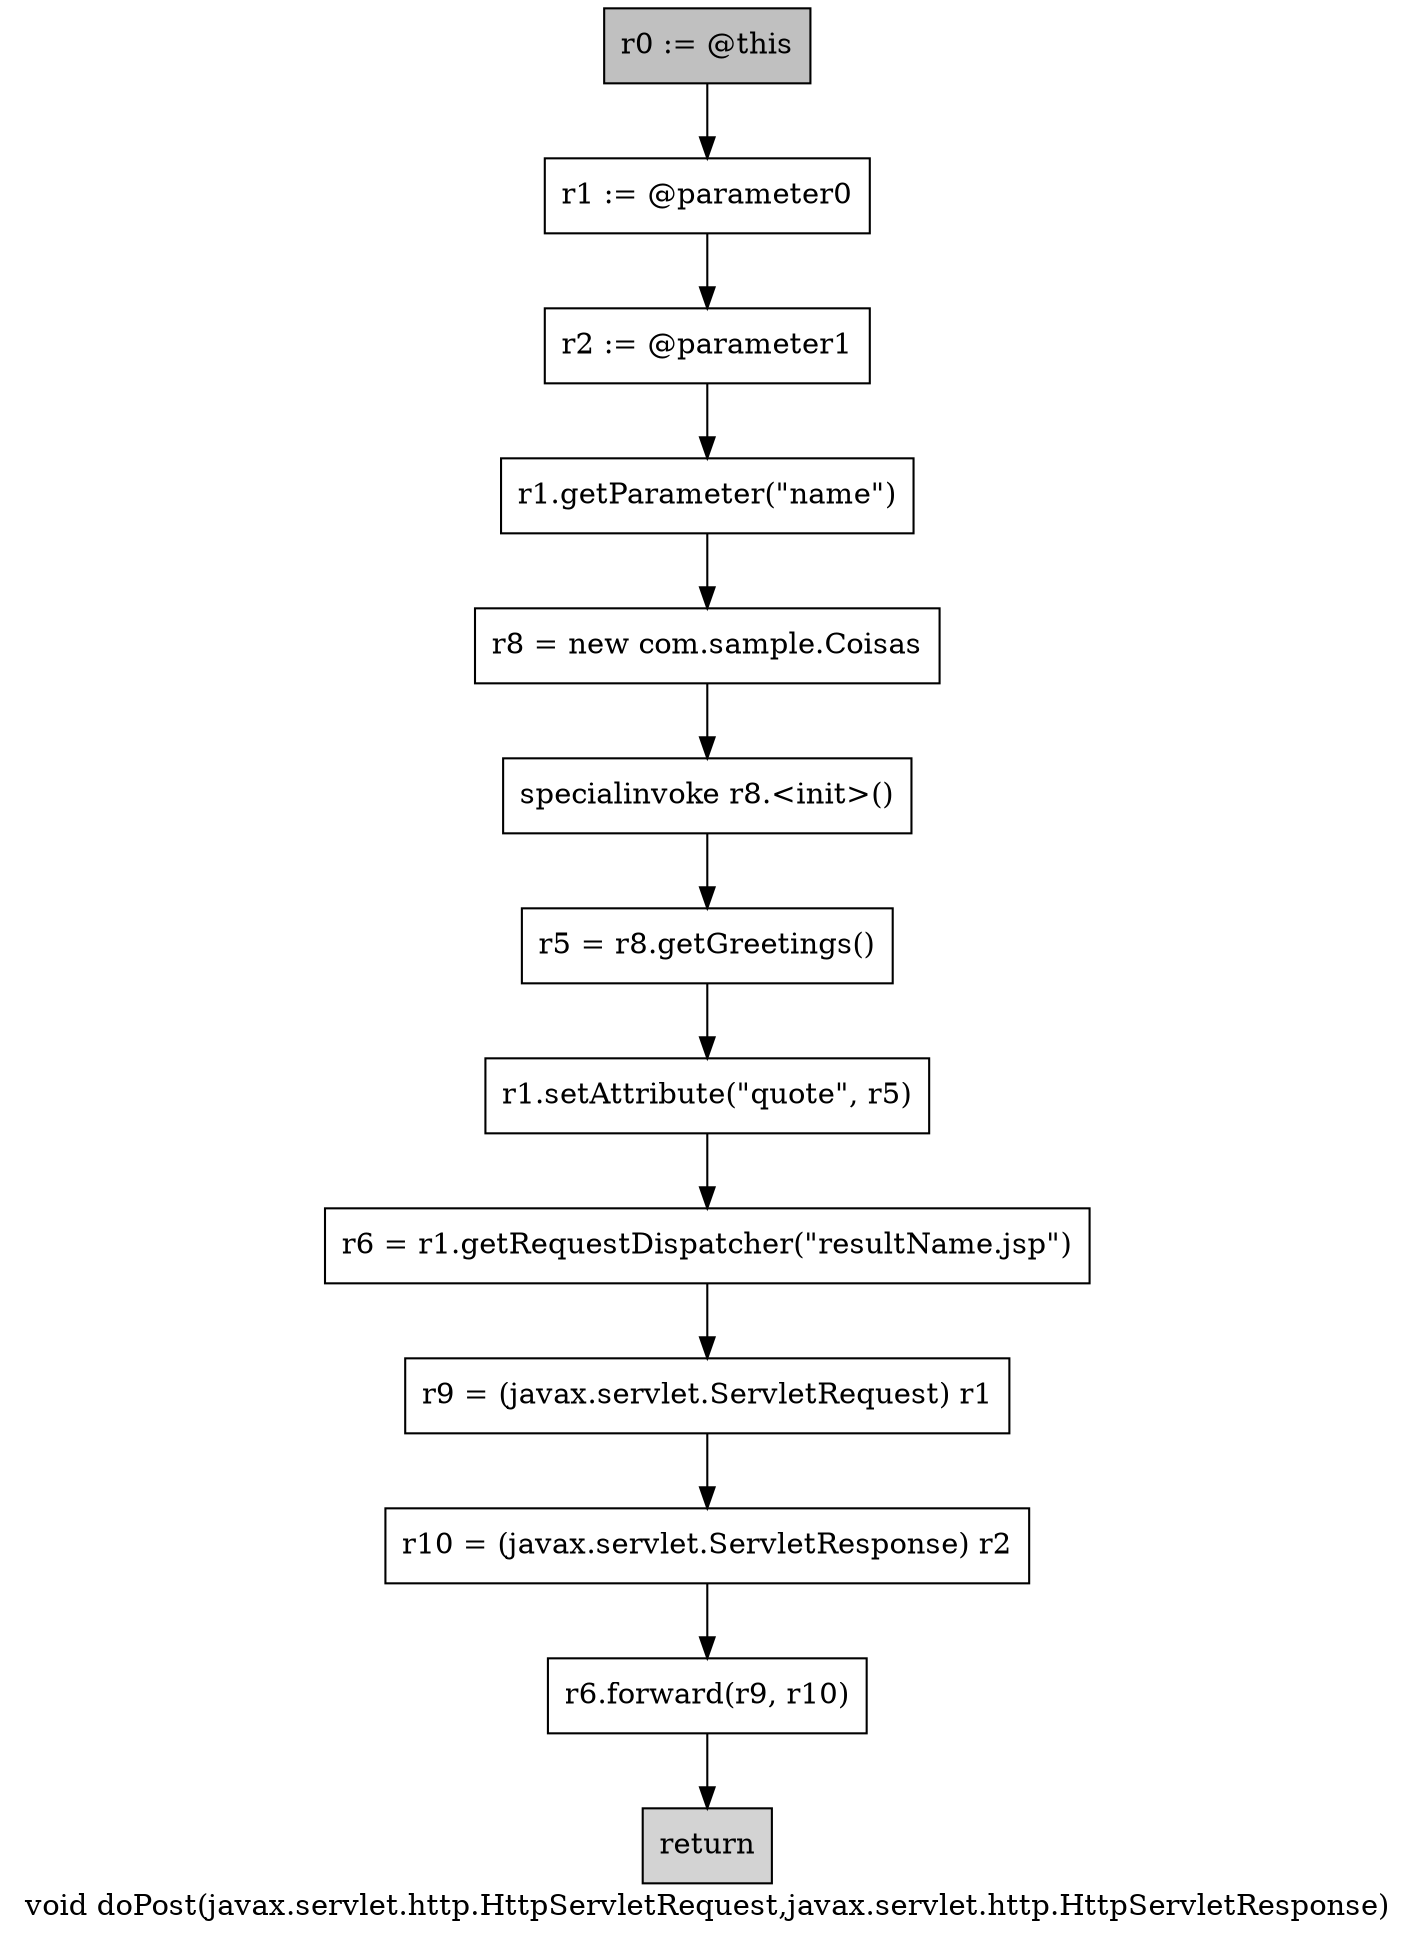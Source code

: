 digraph "void doPost(javax.servlet.http.HttpServletRequest,javax.servlet.http.HttpServletResponse)" {
    label="void doPost(javax.servlet.http.HttpServletRequest,javax.servlet.http.HttpServletResponse)";
    node [shape=box];
    "0" [style=filled,fillcolor=gray,label="r0 := @this",];
    "1" [label="r1 := @parameter0",];
    "0"->"1";
    "2" [label="r2 := @parameter1",];
    "1"->"2";
    "3" [label="r1.getParameter(\"name\")",];
    "2"->"3";
    "4" [label="r8 = new com.sample.Coisas",];
    "3"->"4";
    "5" [label="specialinvoke r8.<init>()",];
    "4"->"5";
    "6" [label="r5 = r8.getGreetings()",];
    "5"->"6";
    "7" [label="r1.setAttribute(\"quote\", r5)",];
    "6"->"7";
    "8" [label="r6 = r1.getRequestDispatcher(\"resultName.jsp\")",];
    "7"->"8";
    "9" [label="r9 = (javax.servlet.ServletRequest) r1",];
    "8"->"9";
    "10" [label="r10 = (javax.servlet.ServletResponse) r2",];
    "9"->"10";
    "11" [label="r6.forward(r9, r10)",];
    "10"->"11";
    "12" [style=filled,fillcolor=lightgray,label="return",];
    "11"->"12";
}
